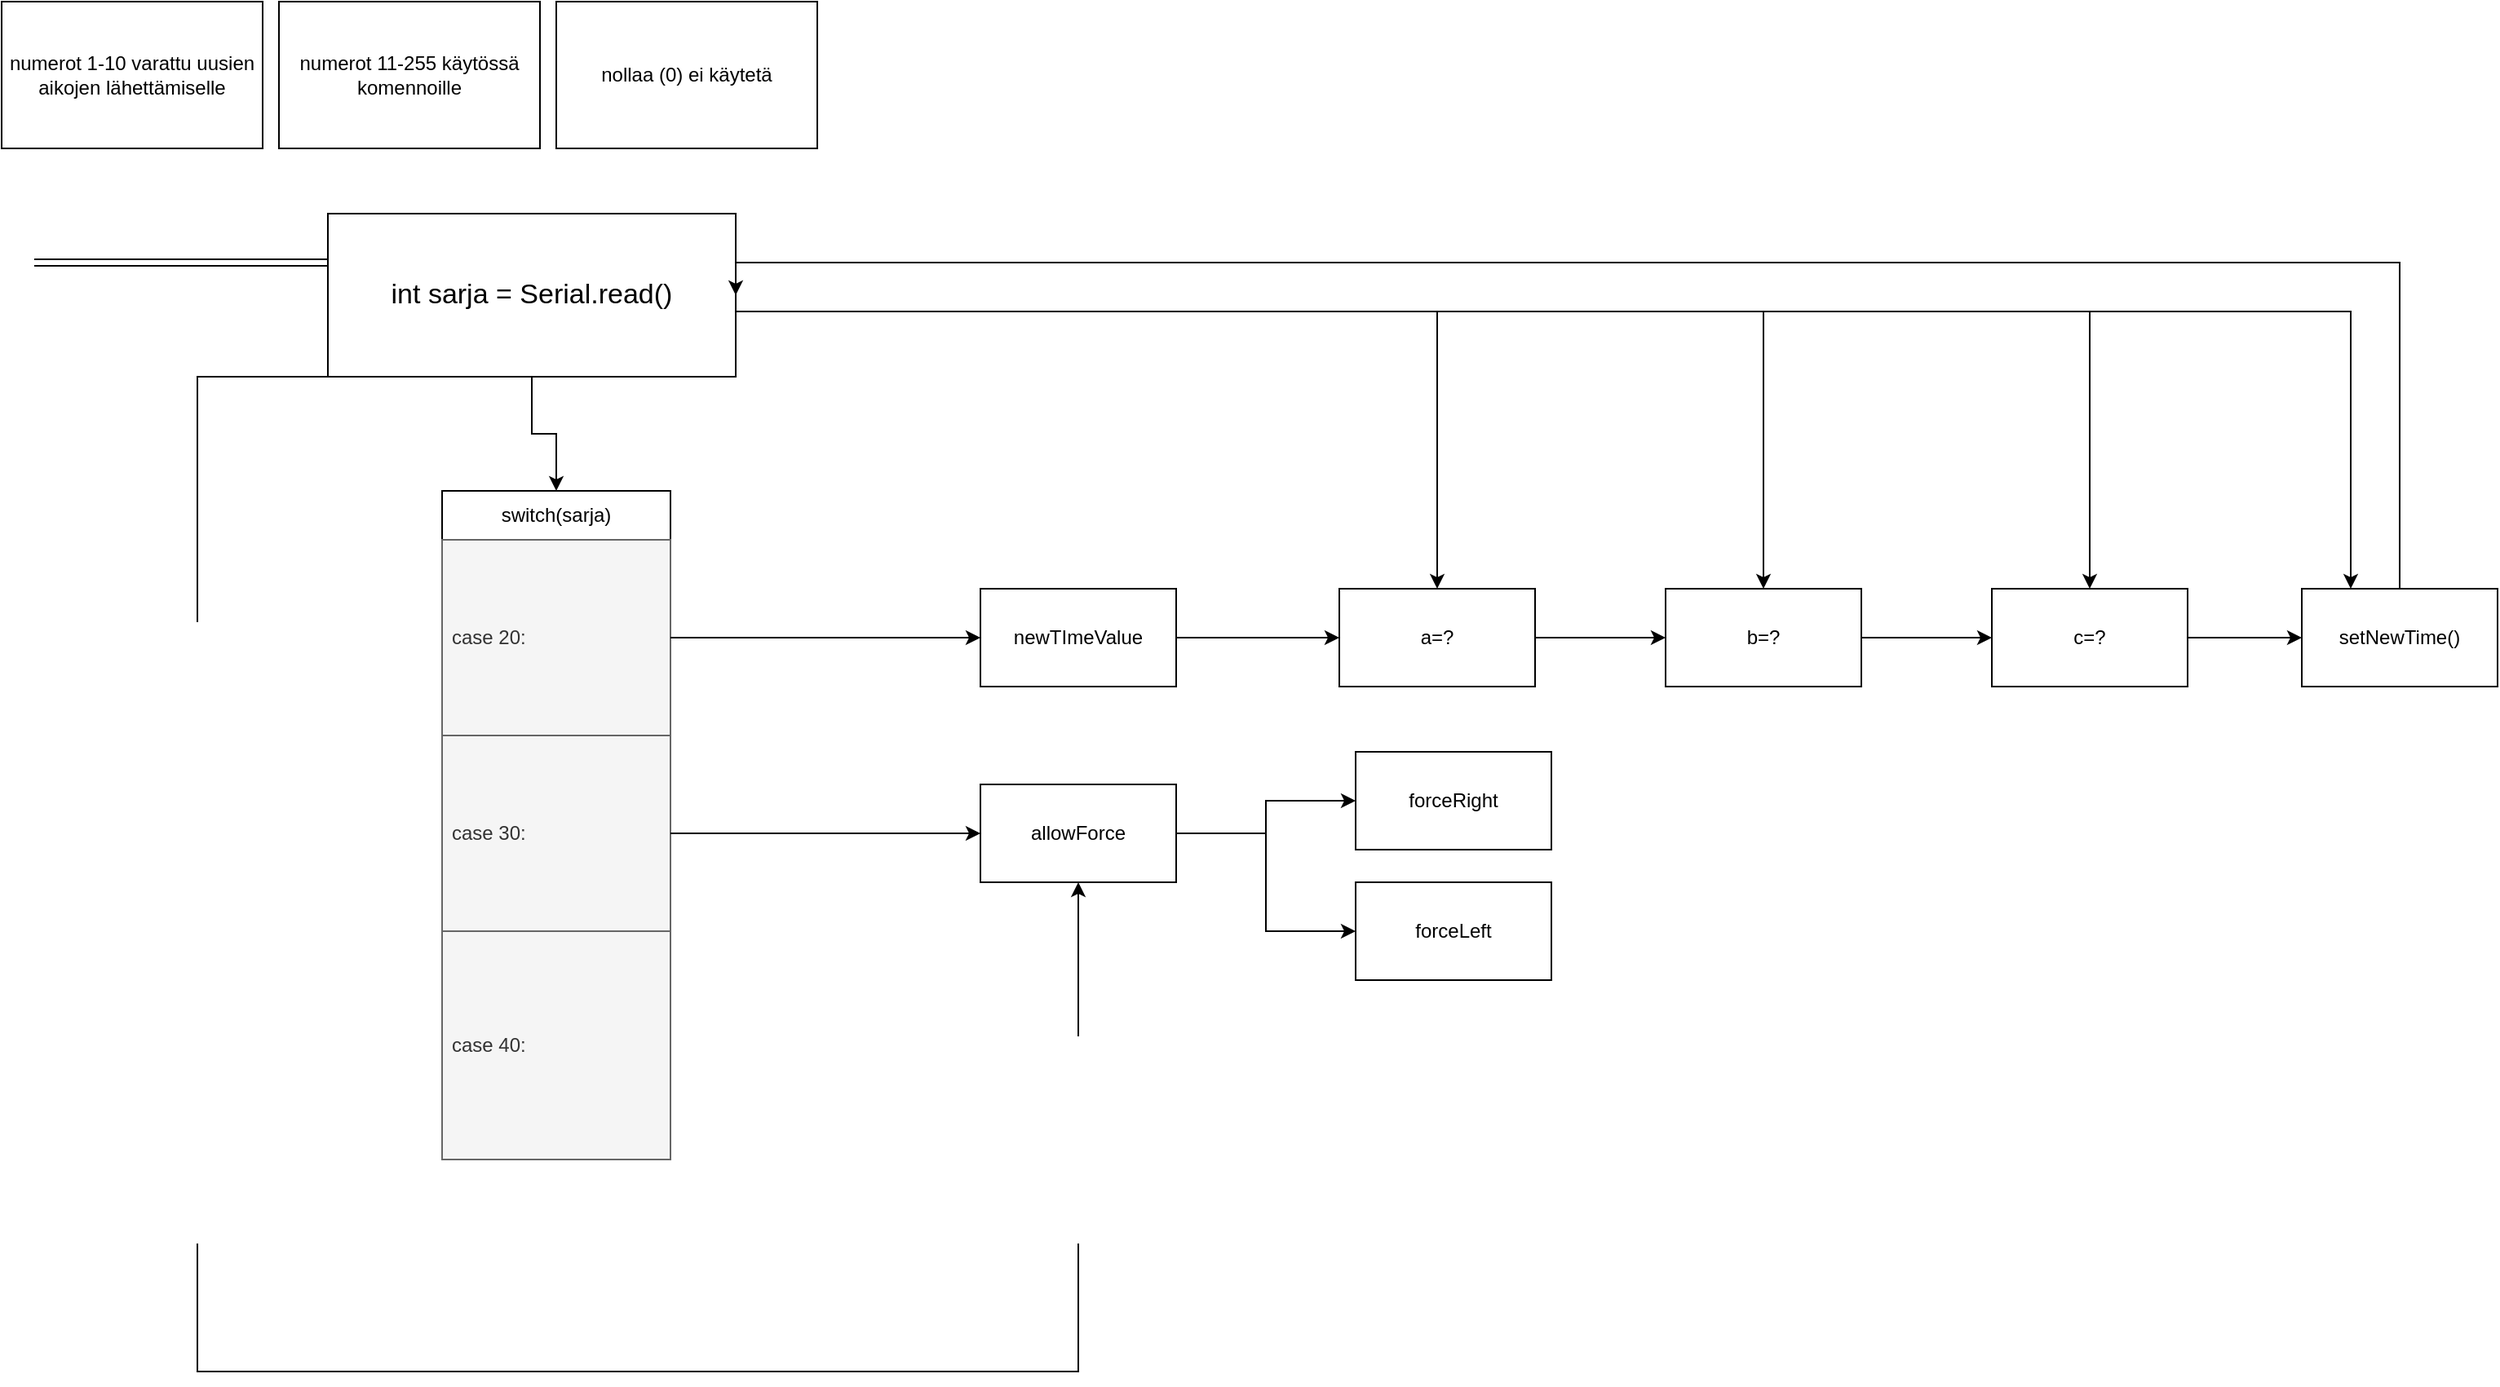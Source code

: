 <mxfile version="24.2.8" type="device">
  <diagram name="Sivu-1" id="LJraBrUYU1PAz4YJDZfd">
    <mxGraphModel dx="1790" dy="993" grid="1" gridSize="10" guides="1" tooltips="1" connect="1" arrows="1" fold="1" page="1" pageScale="1" pageWidth="1600" pageHeight="900" math="0" shadow="0">
      <root>
        <mxCell id="0" />
        <mxCell id="1" parent="0" />
        <mxCell id="5ZeVLC0wiHh2iQjLwEtQ-9" style="edgeStyle=orthogonalEdgeStyle;rounded=0;orthogonalLoop=1;jettySize=auto;html=1;entryX=0.5;entryY=0;entryDx=0;entryDy=0;" edge="1" parent="1" source="3Kk0aiweqvM8bFvhu8e7-1" target="5ZeVLC0wiHh2iQjLwEtQ-5">
          <mxGeometry relative="1" as="geometry" />
        </mxCell>
        <mxCell id="5ZeVLC0wiHh2iQjLwEtQ-30" style="edgeStyle=orthogonalEdgeStyle;rounded=0;orthogonalLoop=1;jettySize=auto;html=1;entryX=0.5;entryY=1;entryDx=0;entryDy=0;exitX=0;exitY=1;exitDx=0;exitDy=0;" edge="1" parent="1" source="3Kk0aiweqvM8bFvhu8e7-1" target="5ZeVLC0wiHh2iQjLwEtQ-10">
          <mxGeometry relative="1" as="geometry">
            <mxPoint x="600" y="80" as="sourcePoint" />
            <Array as="points">
              <mxPoint x="120" y="230" />
              <mxPoint x="120" y="840" />
              <mxPoint x="660" y="840" />
            </Array>
          </mxGeometry>
        </mxCell>
        <mxCell id="5ZeVLC0wiHh2iQjLwEtQ-31" style="edgeStyle=orthogonalEdgeStyle;rounded=0;orthogonalLoop=1;jettySize=auto;html=1;entryX=0.5;entryY=0;entryDx=0;entryDy=0;" edge="1" parent="1" source="3Kk0aiweqvM8bFvhu8e7-1" target="5ZeVLC0wiHh2iQjLwEtQ-17">
          <mxGeometry relative="1" as="geometry">
            <Array as="points">
              <mxPoint x="880" y="190" />
            </Array>
          </mxGeometry>
        </mxCell>
        <mxCell id="5ZeVLC0wiHh2iQjLwEtQ-32" style="edgeStyle=orthogonalEdgeStyle;rounded=0;orthogonalLoop=1;jettySize=auto;html=1;entryX=0.5;entryY=0;entryDx=0;entryDy=0;" edge="1" parent="1" source="3Kk0aiweqvM8bFvhu8e7-1" target="5ZeVLC0wiHh2iQjLwEtQ-18">
          <mxGeometry relative="1" as="geometry">
            <Array as="points">
              <mxPoint x="1080" y="190" />
            </Array>
          </mxGeometry>
        </mxCell>
        <mxCell id="5ZeVLC0wiHh2iQjLwEtQ-33" style="edgeStyle=orthogonalEdgeStyle;rounded=0;orthogonalLoop=1;jettySize=auto;html=1;entryX=0.5;entryY=0;entryDx=0;entryDy=0;" edge="1" parent="1" source="3Kk0aiweqvM8bFvhu8e7-1" target="5ZeVLC0wiHh2iQjLwEtQ-19">
          <mxGeometry relative="1" as="geometry">
            <Array as="points">
              <mxPoint x="1280" y="190" />
            </Array>
          </mxGeometry>
        </mxCell>
        <mxCell id="5ZeVLC0wiHh2iQjLwEtQ-34" style="edgeStyle=orthogonalEdgeStyle;rounded=0;orthogonalLoop=1;jettySize=auto;html=1;entryX=0.25;entryY=0;entryDx=0;entryDy=0;" edge="1" parent="1" source="3Kk0aiweqvM8bFvhu8e7-1" target="5ZeVLC0wiHh2iQjLwEtQ-20">
          <mxGeometry relative="1" as="geometry">
            <Array as="points">
              <mxPoint x="1440" y="190" />
            </Array>
          </mxGeometry>
        </mxCell>
        <mxCell id="3Kk0aiweqvM8bFvhu8e7-1" value="&lt;font style=&quot;font-size: 17px;&quot;&gt;int sarja = &lt;font style=&quot;font-size: 17px;&quot;&gt;Serial.read()&lt;/font&gt;&lt;/font&gt;" style="rounded=0;whiteSpace=wrap;html=1;" parent="1" vertex="1">
          <mxGeometry x="200" y="130" width="250" height="100" as="geometry" />
        </mxCell>
        <mxCell id="5ZeVLC0wiHh2iQjLwEtQ-1" value="" style="shape=link;html=1;rounded=0;" edge="1" parent="1">
          <mxGeometry width="100" relative="1" as="geometry">
            <mxPoint x="20" y="160" as="sourcePoint" />
            <mxPoint x="200" y="160" as="targetPoint" />
          </mxGeometry>
        </mxCell>
        <mxCell id="5ZeVLC0wiHh2iQjLwEtQ-2" value="numerot 1-10 varattu uusien aikojen lähettämiselle" style="rounded=0;whiteSpace=wrap;html=1;" vertex="1" parent="1">
          <mxGeometry width="160" height="90" as="geometry" />
        </mxCell>
        <mxCell id="5ZeVLC0wiHh2iQjLwEtQ-3" value="numerot 11-255 käytössä komennoille" style="rounded=0;whiteSpace=wrap;html=1;" vertex="1" parent="1">
          <mxGeometry x="170" width="160" height="90" as="geometry" />
        </mxCell>
        <mxCell id="5ZeVLC0wiHh2iQjLwEtQ-4" value="nollaa (0) ei käytetä" style="rounded=0;whiteSpace=wrap;html=1;" vertex="1" parent="1">
          <mxGeometry x="340" width="160" height="90" as="geometry" />
        </mxCell>
        <mxCell id="5ZeVLC0wiHh2iQjLwEtQ-5" value="switch(sarja)" style="swimlane;fontStyle=0;childLayout=stackLayout;horizontal=1;startSize=30;horizontalStack=0;resizeParent=1;resizeParentMax=0;resizeLast=0;collapsible=1;marginBottom=0;whiteSpace=wrap;html=1;" vertex="1" parent="1">
          <mxGeometry x="270" y="300" width="140" height="410" as="geometry" />
        </mxCell>
        <mxCell id="5ZeVLC0wiHh2iQjLwEtQ-6" value="case 20:" style="text;strokeColor=#666666;fillColor=#f5f5f5;align=left;verticalAlign=middle;spacingLeft=4;spacingRight=4;overflow=hidden;points=[[0,0.5],[1,0.5]];portConstraint=eastwest;rotatable=0;whiteSpace=wrap;html=1;fontColor=#333333;" vertex="1" parent="5ZeVLC0wiHh2iQjLwEtQ-5">
          <mxGeometry y="30" width="140" height="120" as="geometry" />
        </mxCell>
        <mxCell id="5ZeVLC0wiHh2iQjLwEtQ-7" value="case 30:" style="text;strokeColor=#666666;fillColor=#f5f5f5;align=left;verticalAlign=middle;spacingLeft=4;spacingRight=4;overflow=hidden;points=[[0,0.5],[1,0.5]];portConstraint=eastwest;rotatable=0;whiteSpace=wrap;html=1;fontColor=#333333;" vertex="1" parent="5ZeVLC0wiHh2iQjLwEtQ-5">
          <mxGeometry y="150" width="140" height="120" as="geometry" />
        </mxCell>
        <mxCell id="5ZeVLC0wiHh2iQjLwEtQ-8" value="case 40:" style="text;strokeColor=#666666;fillColor=#f5f5f5;align=left;verticalAlign=middle;spacingLeft=4;spacingRight=4;overflow=hidden;points=[[0,0.5],[1,0.5]];portConstraint=eastwest;rotatable=0;whiteSpace=wrap;html=1;fontColor=#333333;" vertex="1" parent="5ZeVLC0wiHh2iQjLwEtQ-5">
          <mxGeometry y="270" width="140" height="140" as="geometry" />
        </mxCell>
        <mxCell id="5ZeVLC0wiHh2iQjLwEtQ-28" style="edgeStyle=orthogonalEdgeStyle;rounded=0;orthogonalLoop=1;jettySize=auto;html=1;" edge="1" parent="1" source="5ZeVLC0wiHh2iQjLwEtQ-10" target="5ZeVLC0wiHh2iQjLwEtQ-27">
          <mxGeometry relative="1" as="geometry" />
        </mxCell>
        <mxCell id="5ZeVLC0wiHh2iQjLwEtQ-29" style="edgeStyle=orthogonalEdgeStyle;rounded=0;orthogonalLoop=1;jettySize=auto;html=1;entryX=0;entryY=0.5;entryDx=0;entryDy=0;" edge="1" parent="1" source="5ZeVLC0wiHh2iQjLwEtQ-10" target="5ZeVLC0wiHh2iQjLwEtQ-26">
          <mxGeometry relative="1" as="geometry" />
        </mxCell>
        <mxCell id="5ZeVLC0wiHh2iQjLwEtQ-10" value="allowForce" style="rounded=0;whiteSpace=wrap;html=1;" vertex="1" parent="1">
          <mxGeometry x="600" y="480" width="120" height="60" as="geometry" />
        </mxCell>
        <mxCell id="5ZeVLC0wiHh2iQjLwEtQ-21" style="edgeStyle=orthogonalEdgeStyle;rounded=0;orthogonalLoop=1;jettySize=auto;html=1;entryX=0;entryY=0.5;entryDx=0;entryDy=0;" edge="1" parent="1" source="5ZeVLC0wiHh2iQjLwEtQ-12" target="5ZeVLC0wiHh2iQjLwEtQ-17">
          <mxGeometry relative="1" as="geometry" />
        </mxCell>
        <mxCell id="5ZeVLC0wiHh2iQjLwEtQ-12" value="newTImeValue" style="rounded=0;whiteSpace=wrap;html=1;" vertex="1" parent="1">
          <mxGeometry x="600" y="360" width="120" height="60" as="geometry" />
        </mxCell>
        <mxCell id="5ZeVLC0wiHh2iQjLwEtQ-13" style="edgeStyle=orthogonalEdgeStyle;rounded=0;orthogonalLoop=1;jettySize=auto;html=1;" edge="1" parent="1" source="5ZeVLC0wiHh2iQjLwEtQ-6" target="5ZeVLC0wiHh2iQjLwEtQ-12">
          <mxGeometry relative="1" as="geometry" />
        </mxCell>
        <mxCell id="5ZeVLC0wiHh2iQjLwEtQ-14" style="edgeStyle=orthogonalEdgeStyle;rounded=0;orthogonalLoop=1;jettySize=auto;html=1;entryX=0;entryY=0.5;entryDx=0;entryDy=0;" edge="1" parent="1" source="5ZeVLC0wiHh2iQjLwEtQ-7" target="5ZeVLC0wiHh2iQjLwEtQ-10">
          <mxGeometry relative="1" as="geometry" />
        </mxCell>
        <mxCell id="5ZeVLC0wiHh2iQjLwEtQ-22" style="edgeStyle=orthogonalEdgeStyle;rounded=0;orthogonalLoop=1;jettySize=auto;html=1;entryX=0;entryY=0.5;entryDx=0;entryDy=0;" edge="1" parent="1" source="5ZeVLC0wiHh2iQjLwEtQ-17" target="5ZeVLC0wiHh2iQjLwEtQ-18">
          <mxGeometry relative="1" as="geometry" />
        </mxCell>
        <mxCell id="5ZeVLC0wiHh2iQjLwEtQ-17" value="a=?" style="rounded=0;whiteSpace=wrap;html=1;" vertex="1" parent="1">
          <mxGeometry x="820" y="360" width="120" height="60" as="geometry" />
        </mxCell>
        <mxCell id="5ZeVLC0wiHh2iQjLwEtQ-23" style="edgeStyle=orthogonalEdgeStyle;rounded=0;orthogonalLoop=1;jettySize=auto;html=1;" edge="1" parent="1" source="5ZeVLC0wiHh2iQjLwEtQ-18" target="5ZeVLC0wiHh2iQjLwEtQ-19">
          <mxGeometry relative="1" as="geometry" />
        </mxCell>
        <mxCell id="5ZeVLC0wiHh2iQjLwEtQ-18" value="b=?" style="rounded=0;whiteSpace=wrap;html=1;" vertex="1" parent="1">
          <mxGeometry x="1020" y="360" width="120" height="60" as="geometry" />
        </mxCell>
        <mxCell id="5ZeVLC0wiHh2iQjLwEtQ-24" style="edgeStyle=orthogonalEdgeStyle;rounded=0;orthogonalLoop=1;jettySize=auto;html=1;" edge="1" parent="1" source="5ZeVLC0wiHh2iQjLwEtQ-19" target="5ZeVLC0wiHh2iQjLwEtQ-20">
          <mxGeometry relative="1" as="geometry" />
        </mxCell>
        <mxCell id="5ZeVLC0wiHh2iQjLwEtQ-19" value="c=?" style="rounded=0;whiteSpace=wrap;html=1;" vertex="1" parent="1">
          <mxGeometry x="1220" y="360" width="120" height="60" as="geometry" />
        </mxCell>
        <mxCell id="5ZeVLC0wiHh2iQjLwEtQ-25" style="edgeStyle=orthogonalEdgeStyle;rounded=0;orthogonalLoop=1;jettySize=auto;html=1;entryX=1;entryY=0.5;entryDx=0;entryDy=0;" edge="1" parent="1" source="5ZeVLC0wiHh2iQjLwEtQ-20" target="3Kk0aiweqvM8bFvhu8e7-1">
          <mxGeometry relative="1" as="geometry">
            <Array as="points">
              <mxPoint x="1470" y="160" />
            </Array>
          </mxGeometry>
        </mxCell>
        <mxCell id="5ZeVLC0wiHh2iQjLwEtQ-20" value="setNewTime()" style="rounded=0;whiteSpace=wrap;html=1;" vertex="1" parent="1">
          <mxGeometry x="1410" y="360" width="120" height="60" as="geometry" />
        </mxCell>
        <mxCell id="5ZeVLC0wiHh2iQjLwEtQ-26" value="forceLeft" style="rounded=0;whiteSpace=wrap;html=1;" vertex="1" parent="1">
          <mxGeometry x="830" y="540" width="120" height="60" as="geometry" />
        </mxCell>
        <mxCell id="5ZeVLC0wiHh2iQjLwEtQ-27" value="forceRight" style="rounded=0;whiteSpace=wrap;html=1;" vertex="1" parent="1">
          <mxGeometry x="830" y="460" width="120" height="60" as="geometry" />
        </mxCell>
      </root>
    </mxGraphModel>
  </diagram>
</mxfile>

